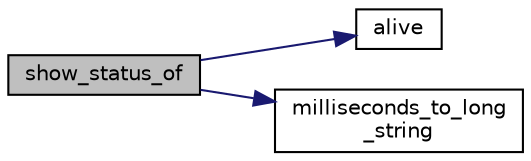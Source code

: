 digraph "show_status_of"
{
  edge [fontname="Helvetica",fontsize="10",labelfontname="Helvetica",labelfontsize="10"];
  node [fontname="Helvetica",fontsize="10",shape=record];
  rankdir="LR";
  Node27 [label="show_status_of",height=0.2,width=0.4,color="black", fillcolor="grey75", style="filled", fontcolor="black"];
  Node27 -> Node28 [color="midnightblue",fontsize="10",style="solid"];
  Node28 [label="alive",height=0.2,width=0.4,color="black", fillcolor="white", style="filled",URL="$mon_8c.html#a59435c8af93db3371e4fa4631892cc76"];
  Node27 -> Node29 [color="midnightblue",fontsize="10",style="solid"];
  Node29 [label="milliseconds_to_long\l_string",height=0.2,width=0.4,color="black", fillcolor="white", style="filled",URL="$ms_8c.html#a6136edd796b19c51ef56da61c8d9b71a"];
}
